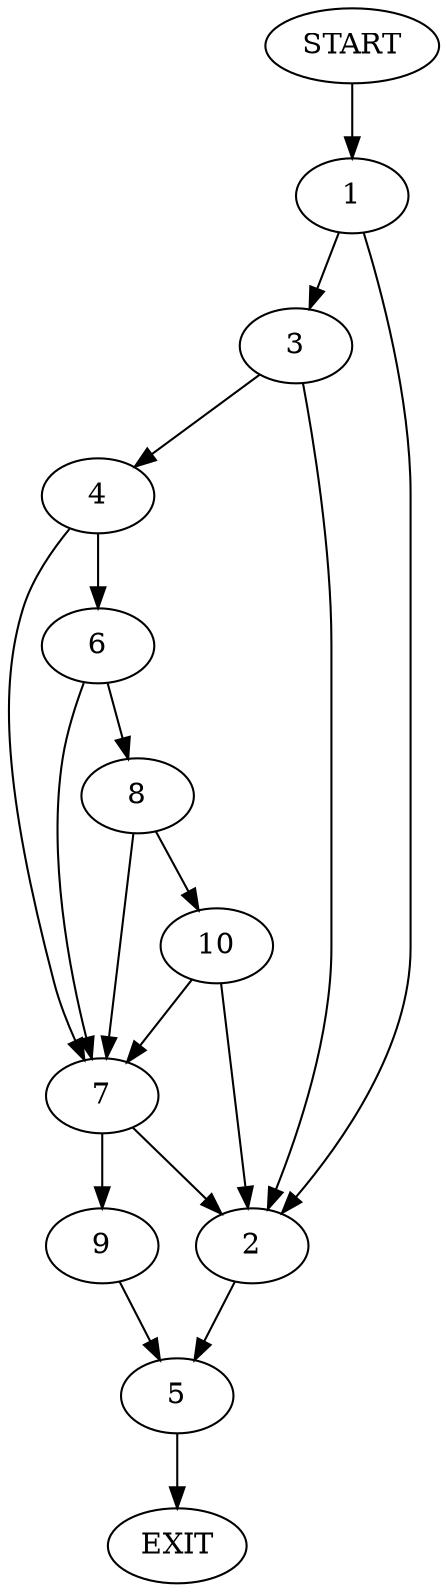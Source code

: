 digraph {
0 [label="START"];
1;
2;
3;
4;
5;
6;
7;
8;
9;
10;
11 [label="EXIT"];
0 -> 1;
1 -> 2;
1 -> 3;
3 -> 2;
3 -> 4;
2 -> 5;
4 -> 6;
4 -> 7;
6 -> 7;
6 -> 8;
7 -> 2;
7 -> 9;
8 -> 7;
8 -> 10;
10 -> 2;
10 -> 7;
9 -> 5;
5 -> 11;
}